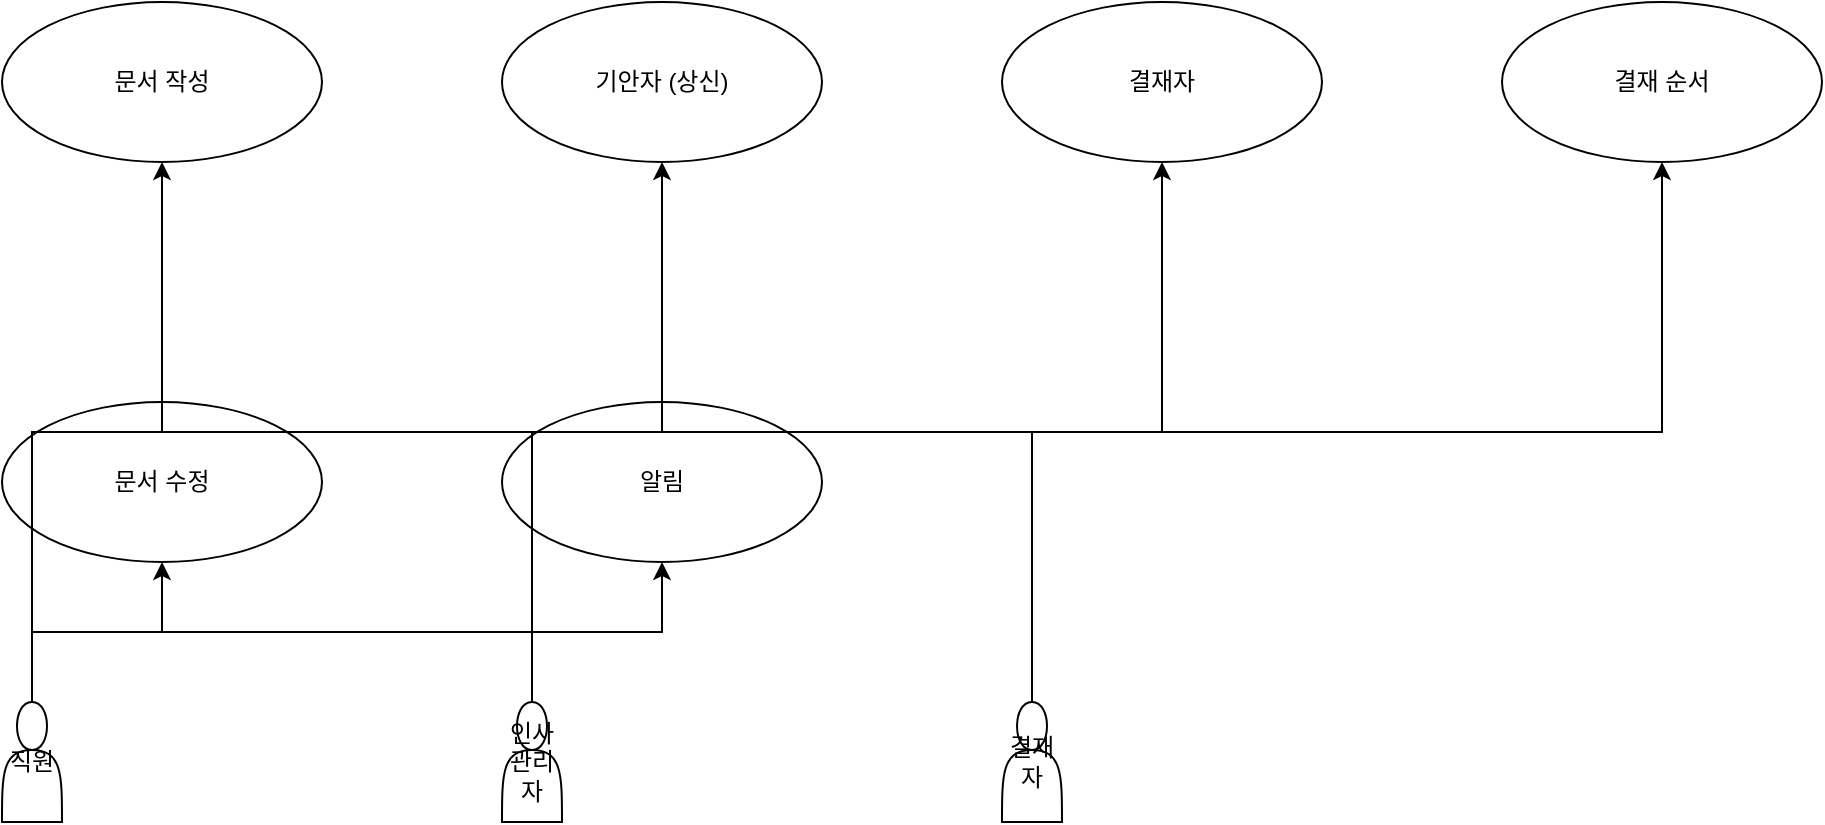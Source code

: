 <mxGraphModel dx="1420" dy="850" grid="1" gridSize="10" guides="1" tooltips="1" connect="1" arrows="1" fold="1" page="1" pageScale="1" pageWidth="827" pageHeight="1169" math="0" shadow="0">
    <root>
        <mxCell id="0" />
        <mxCell id="1" parent="0" />
        <mxCell value="문서 작성" style="shape=ellipse;whiteSpace=wrap;html=1;aspect=fixed;" vertex="1" id="2" parent="1">
            <mxGeometry x="50" y="100" width="160" height="80" as="geometry" />
        </mxCell>
        <mxCell value="기안자 (상신)" style="shape=ellipse;whiteSpace=wrap;html=1;aspect=fixed;" vertex="1" id="3" parent="1">
            <mxGeometry x="300" y="100" width="160" height="80" as="geometry" />
        </mxCell>
        <mxCell value="결재자" style="shape=ellipse;whiteSpace=wrap;html=1;aspect=fixed;" vertex="1" id="4" parent="1">
            <mxGeometry x="550" y="100" width="160" height="80" as="geometry" />
        </mxCell>
        <mxCell value="결재 순서" style="shape=ellipse;whiteSpace=wrap;html=1;aspect=fixed;" vertex="1" id="5" parent="1">
            <mxGeometry x="800" y="100" width="160" height="80" as="geometry" />
        </mxCell>
        <mxCell value="문서 수정" style="shape=ellipse;whiteSpace=wrap;html=1;aspect=fixed;" vertex="1" id="6" parent="1">
            <mxGeometry x="50" y="300" width="160" height="80" as="geometry" />
        </mxCell>
        <mxCell value="알림" style="shape=ellipse;whiteSpace=wrap;html=1;aspect=fixed;" vertex="1" id="7" parent="1">
            <mxGeometry x="300" y="300" width="160" height="80" as="geometry" />
        </mxCell>
        <mxCell value="직원" style="shape=actor;whiteSpace=wrap;html=1;" vertex="1" id="13" parent="1">
            <mxGeometry x="50" y="450" width="30" height="60" as="geometry" />
        </mxCell>
        <mxCell value="인사관리자" style="shape=actor;whiteSpace=wrap;html=1;" vertex="1" id="14" parent="1">
            <mxGeometry x="300" y="450" width="30" height="60" as="geometry" />
        </mxCell>
        <mxCell value="결재자" style="shape=actor;whiteSpace=wrap;html=1;" vertex="1" id="15" parent="1">
            <mxGeometry x="550" y="450" width="30" height="60" as="geometry" />
        </mxCell>
        <!-- Connections between actors and use cases -->
        <!-- 직원 connections -->
        <mxCell style="edgeStyle=orthogonalEdgeStyle;rounded=0;html=1;exitX=0.5;exitY=0;exitPerimeter=0;entryX=0.5;entryY=1;entryPerimeter=0;" edge="1" source="13" target="2" id="16" parent="1">
            <mxGeometry relative="1" as="geometry" />
        </mxCell>
        <mxCell style="edgeStyle=orthogonalEdgeStyle;rounded=0;html=1;exitX=0.5;exitY=0;exitPerimeter=0;entryX=0.5;entryY=1;entryPerimeter=0;" edge="1" source="13" target="3" id="17" parent="1">
            <mxGeometry relative="1" as="geometry" />
        </mxCell>
        <mxCell style="edgeStyle=orthogonalEdgeStyle;rounded=0;html=1;exitX=0.5;exitY=0;exitPerimeter=0;entryX=0.5;entryY=1;entryPerimeter=0;" edge="1" source="13" target="7" id="18" parent="1">
            <mxGeometry relative="1" as="geometry" />
        </mxCell>
        <!-- 인사관리자 connections -->
        <mxCell style="edgeStyle=orthogonalEdgeStyle;rounded=0;html=1;exitX=0.5;exitY=0;exitPerimeter=0;entryX=0.5;entryY=1;entryPerimeter=0;" edge="1" source="14" target="4" id="19" parent="1">
            <mxGeometry relative="1" as="geometry" />
        </mxCell>
        <mxCell style="edgeStyle=orthogonalEdgeStyle;rounded=0;html=1;exitX=0.5;exitY=0;exitPerimeter=0;entryX=0.5;entryY=1;entryPerimeter=0;" edge="1" source="14" target="6" id="20" parent="1">
            <mxGeometry relative="1" as="geometry" />
        </mxCell>
        <!-- 결재자 connections -->
        <mxCell style="edgeStyle=orthogonalEdgeStyle;rounded=0;html=1;exitX=0.5;exitY=0;exitPerimeter=0;entryX=0.5;entryY=1;entryPerimeter=0;" edge="1" source="15" target="5" id="21" parent="1">
            <mxGeometry relative="1" as="geometry" />
        </mxCell>
    </root>
</mxGraphModel>
